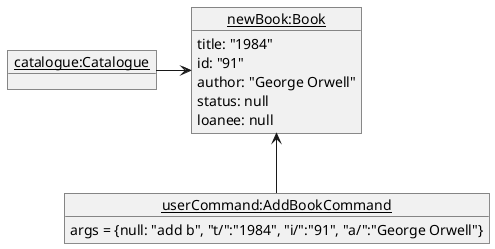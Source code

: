 @startuml
object "__newBook:Book__" as book
book : title: "1984"
book : id: "91"
book : author: "George Orwell"
book : status: null
book : loanee: null

object "__catalogue:Catalogue__" as catalogue

object "__userCommand:AddBookCommand__" as cmd
cmd : args = {null: "add b", "t/":"1984", "i/":"91", "a/":"George Orwell"}

cmd -up-> book
catalogue -> book
@enduml